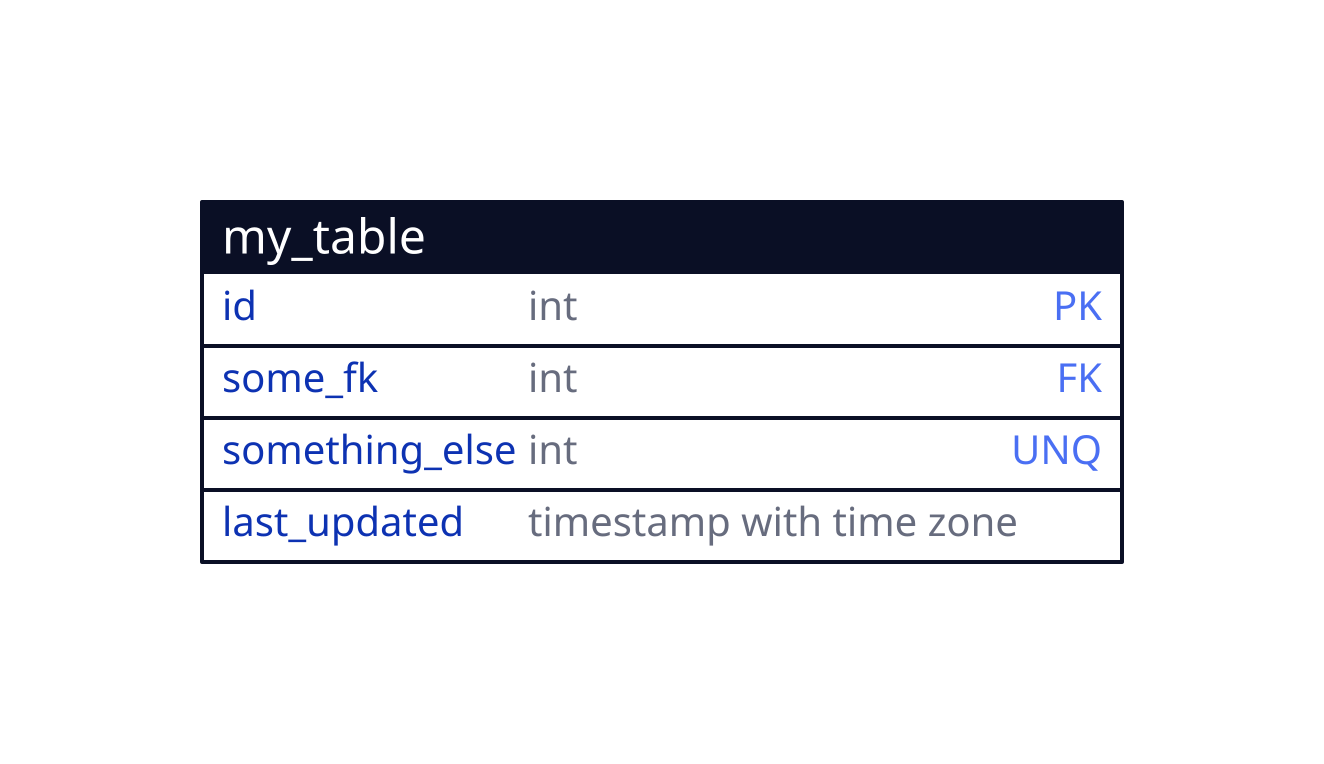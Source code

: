 my_table: {
    shape: sql_table
    # This is defined using the shorthand syntax for labels discussed in the containers section.
    # But here it's for the type of a constraint.
    # The id field becomes a map that looks like {type: int; constraint: primary_key}
    id: int {constraint: primary_key}
    some_fk: int {constraint: foreign_key}
    something_else: int {constraint: unique}
    last_updated: timestamp with time zone
}